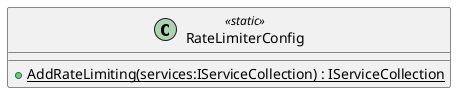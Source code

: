 @startuml
class RateLimiterConfig <<static>> {
    + {static} AddRateLimiting(services:IServiceCollection) : IServiceCollection
}
@enduml
